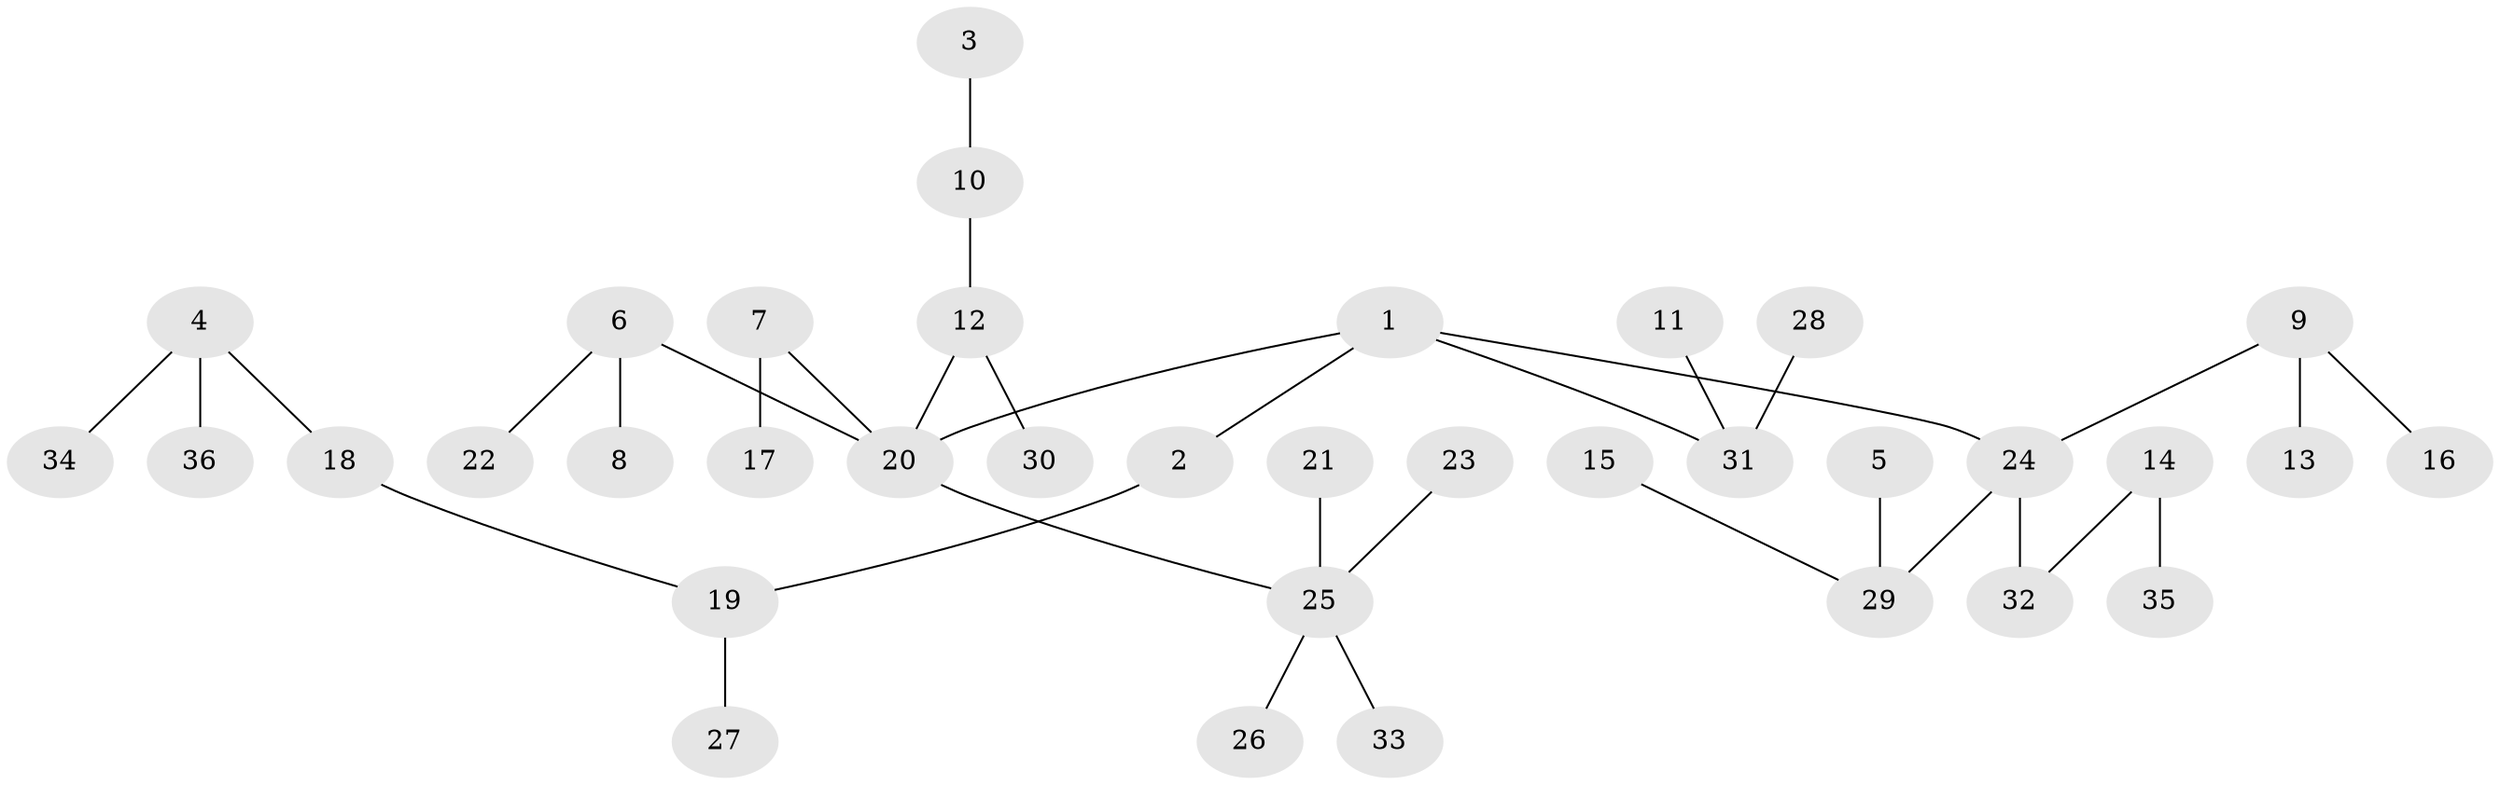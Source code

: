 // original degree distribution, {1: 0.559322033898305, 5: 0.03389830508474576, 6: 0.03389830508474576, 2: 0.1864406779661017, 4: 0.1016949152542373, 3: 0.0847457627118644}
// Generated by graph-tools (version 1.1) at 2025/37/03/04/25 23:37:26]
// undirected, 36 vertices, 35 edges
graph export_dot {
  node [color=gray90,style=filled];
  1;
  2;
  3;
  4;
  5;
  6;
  7;
  8;
  9;
  10;
  11;
  12;
  13;
  14;
  15;
  16;
  17;
  18;
  19;
  20;
  21;
  22;
  23;
  24;
  25;
  26;
  27;
  28;
  29;
  30;
  31;
  32;
  33;
  34;
  35;
  36;
  1 -- 2 [weight=1.0];
  1 -- 20 [weight=1.0];
  1 -- 24 [weight=1.0];
  1 -- 31 [weight=1.0];
  2 -- 19 [weight=1.0];
  3 -- 10 [weight=1.0];
  4 -- 18 [weight=1.0];
  4 -- 34 [weight=1.0];
  4 -- 36 [weight=1.0];
  5 -- 29 [weight=1.0];
  6 -- 8 [weight=1.0];
  6 -- 20 [weight=1.0];
  6 -- 22 [weight=1.0];
  7 -- 17 [weight=1.0];
  7 -- 20 [weight=1.0];
  9 -- 13 [weight=1.0];
  9 -- 16 [weight=1.0];
  9 -- 24 [weight=1.0];
  10 -- 12 [weight=1.0];
  11 -- 31 [weight=1.0];
  12 -- 20 [weight=1.0];
  12 -- 30 [weight=1.0];
  14 -- 32 [weight=1.0];
  14 -- 35 [weight=1.0];
  15 -- 29 [weight=1.0];
  18 -- 19 [weight=1.0];
  19 -- 27 [weight=1.0];
  20 -- 25 [weight=1.0];
  21 -- 25 [weight=1.0];
  23 -- 25 [weight=1.0];
  24 -- 29 [weight=1.0];
  24 -- 32 [weight=1.0];
  25 -- 26 [weight=1.0];
  25 -- 33 [weight=1.0];
  28 -- 31 [weight=1.0];
}
